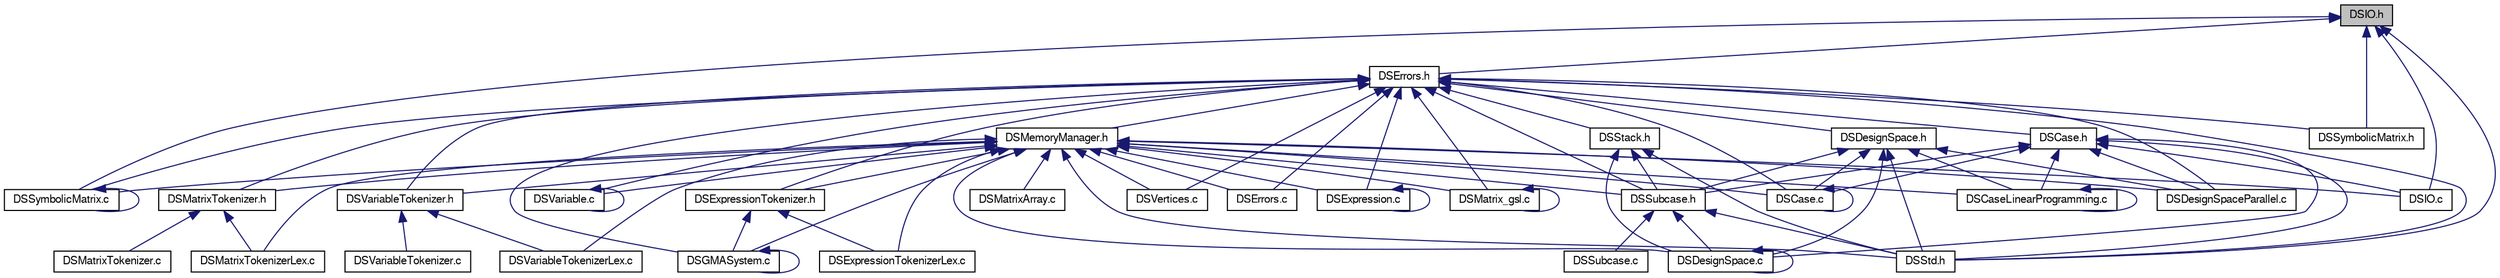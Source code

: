 digraph G
{
  edge [fontname="FreeSans",fontsize="10",labelfontname="FreeSans",labelfontsize="10"];
  node [fontname="FreeSans",fontsize="10",shape=record];
  Node1 [label="DSIO.h",height=0.2,width=0.4,color="black", fillcolor="grey75", style="filled" fontcolor="black"];
  Node1 -> Node2 [dir=back,color="midnightblue",fontsize="10",style="solid",fontname="FreeSans"];
  Node2 [label="DSErrors.h",height=0.2,width=0.4,color="black", fillcolor="white", style="filled",URL="$_d_s_errors_8h.html",tooltip="Header file with functions for error and exception handling."];
  Node2 -> Node3 [dir=back,color="midnightblue",fontsize="10",style="solid",fontname="FreeSans"];
  Node3 [label="DSCase.c",height=0.2,width=0.4,color="black", fillcolor="white", style="filled",URL="$_d_s_case_8c.html",tooltip="Implementation file with functions for dealing with cases in design space."];
  Node3 -> Node3 [dir=back,color="midnightblue",fontsize="10",style="solid",fontname="FreeSans"];
  Node2 -> Node4 [dir=back,color="midnightblue",fontsize="10",style="solid",fontname="FreeSans"];
  Node4 [label="DSCase.h",height=0.2,width=0.4,color="black", fillcolor="white", style="filled",URL="$_d_s_case_8h.html",tooltip="Header file with functions for dealing with cases in design space."];
  Node4 -> Node3 [dir=back,color="midnightblue",fontsize="10",style="solid",fontname="FreeSans"];
  Node4 -> Node5 [dir=back,color="midnightblue",fontsize="10",style="solid",fontname="FreeSans"];
  Node5 [label="DSCaseLinearProgramming.c",height=0.2,width=0.4,color="black", fillcolor="white", style="filled",URL="$_d_s_case_linear_programming_8c.html",tooltip="Implementation file with functions for linear programming operations dealing with..."];
  Node5 -> Node5 [dir=back,color="midnightblue",fontsize="10",style="solid",fontname="FreeSans"];
  Node4 -> Node6 [dir=back,color="midnightblue",fontsize="10",style="solid",fontname="FreeSans"];
  Node6 [label="DSDesignSpace.c",height=0.2,width=0.4,color="black", fillcolor="white", style="filled",URL="$_d_s_design_space_8c.html",tooltip="Implementation file with functions for dealing with Design Spaces."];
  Node6 -> Node6 [dir=back,color="midnightblue",fontsize="10",style="solid",fontname="FreeSans"];
  Node4 -> Node7 [dir=back,color="midnightblue",fontsize="10",style="solid",fontname="FreeSans"];
  Node7 [label="DSDesignSpaceParallel.c",height=0.2,width=0.4,color="black", fillcolor="white", style="filled",URL="$_d_s_design_space_parallel_8c.html",tooltip="Implementation file with functions for dealing with parallel operatirons used by..."];
  Node4 -> Node8 [dir=back,color="midnightblue",fontsize="10",style="solid",fontname="FreeSans"];
  Node8 [label="DSIO.c",height=0.2,width=0.4,color="black", fillcolor="white", style="filled",URL="$_d_s_i_o_8c.html",tooltip="Implementation file with standard input and output functions."];
  Node4 -> Node9 [dir=back,color="midnightblue",fontsize="10",style="solid",fontname="FreeSans"];
  Node9 [label="DSStd.h",height=0.2,width=0.4,color="black", fillcolor="white", style="filled",URL="$_d_s_std_8h.html",tooltip="Header file for the design space toolbox."];
  Node4 -> Node10 [dir=back,color="midnightblue",fontsize="10",style="solid",fontname="FreeSans"];
  Node10 [label="DSSubcase.h",height=0.2,width=0.4,color="black", fillcolor="white", style="filled",URL="$_d_s_subcase_8h.html",tooltip="Header file with functions for dealing with subcases."];
  Node10 -> Node6 [dir=back,color="midnightblue",fontsize="10",style="solid",fontname="FreeSans"];
  Node10 -> Node9 [dir=back,color="midnightblue",fontsize="10",style="solid",fontname="FreeSans"];
  Node10 -> Node11 [dir=back,color="midnightblue",fontsize="10",style="solid",fontname="FreeSans"];
  Node11 [label="DSSubcase.c",height=0.2,width=0.4,color="black", fillcolor="white", style="filled",URL="$_d_s_subcase_8c.html",tooltip="Implementation file with functions for dealing with subcases."];
  Node2 -> Node12 [dir=back,color="midnightblue",fontsize="10",style="solid",fontname="FreeSans"];
  Node12 [label="DSDesignSpace.h",height=0.2,width=0.4,color="black", fillcolor="white", style="filled",URL="$_d_s_design_space_8h.html",tooltip="Header file with functions for dealing with Design Spaces."];
  Node12 -> Node3 [dir=back,color="midnightblue",fontsize="10",style="solid",fontname="FreeSans"];
  Node12 -> Node5 [dir=back,color="midnightblue",fontsize="10",style="solid",fontname="FreeSans"];
  Node12 -> Node6 [dir=back,color="midnightblue",fontsize="10",style="solid",fontname="FreeSans"];
  Node12 -> Node7 [dir=back,color="midnightblue",fontsize="10",style="solid",fontname="FreeSans"];
  Node12 -> Node9 [dir=back,color="midnightblue",fontsize="10",style="solid",fontname="FreeSans"];
  Node12 -> Node10 [dir=back,color="midnightblue",fontsize="10",style="solid",fontname="FreeSans"];
  Node2 -> Node7 [dir=back,color="midnightblue",fontsize="10",style="solid",fontname="FreeSans"];
  Node2 -> Node13 [dir=back,color="midnightblue",fontsize="10",style="solid",fontname="FreeSans"];
  Node13 [label="DSErrors.c",height=0.2,width=0.4,color="black", fillcolor="white", style="filled",URL="$_d_s_errors_8c.html",tooltip="Implementation file with functions for error and exception handling."];
  Node2 -> Node14 [dir=back,color="midnightblue",fontsize="10",style="solid",fontname="FreeSans"];
  Node14 [label="DSExpression.c",height=0.2,width=0.4,color="black", fillcolor="white", style="filled",URL="$_d_s_expression_8c.html",tooltip="Implementation file with functions for dealing with mathematical expressions."];
  Node14 -> Node14 [dir=back,color="midnightblue",fontsize="10",style="solid",fontname="FreeSans"];
  Node2 -> Node15 [dir=back,color="midnightblue",fontsize="10",style="solid",fontname="FreeSans"];
  Node15 [label="DSExpressionTokenizer.h",height=0.2,width=0.4,color="black", fillcolor="white", style="filled",URL="$_d_s_expression_tokenizer_8h_source.html"];
  Node15 -> Node16 [dir=back,color="midnightblue",fontsize="10",style="solid",fontname="FreeSans"];
  Node16 [label="DSExpressionTokenizerLex.c",height=0.2,width=0.4,color="black", fillcolor="white", style="filled",URL="$_d_s_expression_tokenizer_lex_8c.html",tooltip="Implementation file with functions for tokenizing matrices, generated by flex."];
  Node15 -> Node17 [dir=back,color="midnightblue",fontsize="10",style="solid",fontname="FreeSans"];
  Node17 [label="DSGMASystem.c",height=0.2,width=0.4,color="black", fillcolor="white", style="filled",URL="$_d_s_g_m_a_system_8c.html",tooltip="Implementation file with functions for dealing with GMA Systems."];
  Node17 -> Node17 [dir=back,color="midnightblue",fontsize="10",style="solid",fontname="FreeSans"];
  Node2 -> Node17 [dir=back,color="midnightblue",fontsize="10",style="solid",fontname="FreeSans"];
  Node2 -> Node18 [dir=back,color="midnightblue",fontsize="10",style="solid",fontname="FreeSans"];
  Node18 [label="DSMatrix_gsl.c",height=0.2,width=0.4,color="black", fillcolor="white", style="filled",URL="$_d_s_matrix__gsl_8c.html",tooltip="Implementation file with functions for dealing with matrices using the GNU Scientific..."];
  Node18 -> Node18 [dir=back,color="midnightblue",fontsize="10",style="solid",fontname="FreeSans"];
  Node2 -> Node19 [dir=back,color="midnightblue",fontsize="10",style="solid",fontname="FreeSans"];
  Node19 [label="DSMatrixTokenizer.h",height=0.2,width=0.4,color="black", fillcolor="white", style="filled",URL="$_d_s_matrix_tokenizer_8h.html",tooltip="Header file with functions for tokenizing matrices."];
  Node19 -> Node20 [dir=back,color="midnightblue",fontsize="10",style="solid",fontname="FreeSans"];
  Node20 [label="DSMatrixTokenizer.c",height=0.2,width=0.4,color="black", fillcolor="white", style="filled",URL="$_d_s_matrix_tokenizer_8c.html",tooltip="Implementation file with functions for tokenizing with matrices."];
  Node19 -> Node21 [dir=back,color="midnightblue",fontsize="10",style="solid",fontname="FreeSans"];
  Node21 [label="DSMatrixTokenizerLex.c",height=0.2,width=0.4,color="black", fillcolor="white", style="filled",URL="$_d_s_matrix_tokenizer_lex_8c.html",tooltip="Implementation file with functions for tokenizing matrices, generated by flex."];
  Node2 -> Node22 [dir=back,color="midnightblue",fontsize="10",style="solid",fontname="FreeSans"];
  Node22 [label="DSMemoryManager.h",height=0.2,width=0.4,color="black", fillcolor="white", style="filled",URL="$_d_s_memory_manager_8h.html",tooltip="Header file with functions for secure memory allocation."];
  Node22 -> Node3 [dir=back,color="midnightblue",fontsize="10",style="solid",fontname="FreeSans"];
  Node22 -> Node5 [dir=back,color="midnightblue",fontsize="10",style="solid",fontname="FreeSans"];
  Node22 -> Node6 [dir=back,color="midnightblue",fontsize="10",style="solid",fontname="FreeSans"];
  Node22 -> Node7 [dir=back,color="midnightblue",fontsize="10",style="solid",fontname="FreeSans"];
  Node22 -> Node13 [dir=back,color="midnightblue",fontsize="10",style="solid",fontname="FreeSans"];
  Node22 -> Node14 [dir=back,color="midnightblue",fontsize="10",style="solid",fontname="FreeSans"];
  Node22 -> Node15 [dir=back,color="midnightblue",fontsize="10",style="solid",fontname="FreeSans"];
  Node22 -> Node16 [dir=back,color="midnightblue",fontsize="10",style="solid",fontname="FreeSans"];
  Node22 -> Node17 [dir=back,color="midnightblue",fontsize="10",style="solid",fontname="FreeSans"];
  Node22 -> Node8 [dir=back,color="midnightblue",fontsize="10",style="solid",fontname="FreeSans"];
  Node22 -> Node18 [dir=back,color="midnightblue",fontsize="10",style="solid",fontname="FreeSans"];
  Node22 -> Node23 [dir=back,color="midnightblue",fontsize="10",style="solid",fontname="FreeSans"];
  Node23 [label="DSMatrixArray.c",height=0.2,width=0.4,color="black", fillcolor="white", style="filled",URL="$_d_s_matrix_array_8c.html",tooltip="Implementation file with functions for dealing with matrix arrays."];
  Node22 -> Node19 [dir=back,color="midnightblue",fontsize="10",style="solid",fontname="FreeSans"];
  Node22 -> Node21 [dir=back,color="midnightblue",fontsize="10",style="solid",fontname="FreeSans"];
  Node22 -> Node9 [dir=back,color="midnightblue",fontsize="10",style="solid",fontname="FreeSans"];
  Node22 -> Node10 [dir=back,color="midnightblue",fontsize="10",style="solid",fontname="FreeSans"];
  Node22 -> Node24 [dir=back,color="midnightblue",fontsize="10",style="solid",fontname="FreeSans"];
  Node24 [label="DSSymbolicMatrix.c",height=0.2,width=0.4,color="black", fillcolor="white", style="filled",URL="$_d_s_symbolic_matrix_8c.html",tooltip="Implementation file with functions for dealing with symbolic matrices."];
  Node24 -> Node24 [dir=back,color="midnightblue",fontsize="10",style="solid",fontname="FreeSans"];
  Node22 -> Node25 [dir=back,color="midnightblue",fontsize="10",style="solid",fontname="FreeSans"];
  Node25 [label="DSVariable.c",height=0.2,width=0.4,color="black", fillcolor="white", style="filled",URL="$_d_s_variable_8c.html",tooltip="Implementation file with functions the DSInternalDictionary object."];
  Node25 -> Node25 [dir=back,color="midnightblue",fontsize="10",style="solid",fontname="FreeSans"];
  Node22 -> Node26 [dir=back,color="midnightblue",fontsize="10",style="solid",fontname="FreeSans"];
  Node26 [label="DSVariableTokenizer.h",height=0.2,width=0.4,color="black", fillcolor="white", style="filled",URL="$_d_s_variable_tokenizer_8h_source.html"];
  Node26 -> Node27 [dir=back,color="midnightblue",fontsize="10",style="solid",fontname="FreeSans"];
  Node27 [label="DSVariableTokenizer.c",height=0.2,width=0.4,color="black", fillcolor="white", style="filled",URL="$_d_s_variable_tokenizer_8c.html",tooltip="Implementation file with functions for tokenizing with matrices."];
  Node26 -> Node28 [dir=back,color="midnightblue",fontsize="10",style="solid",fontname="FreeSans"];
  Node28 [label="DSVariableTokenizerLex.c",height=0.2,width=0.4,color="black", fillcolor="white", style="filled",URL="$_d_s_variable_tokenizer_lex_8c.html",tooltip="Implementation file with functions for tokenizing matrices, generated by flex."];
  Node22 -> Node28 [dir=back,color="midnightblue",fontsize="10",style="solid",fontname="FreeSans"];
  Node22 -> Node29 [dir=back,color="midnightblue",fontsize="10",style="solid",fontname="FreeSans"];
  Node29 [label="DSVertices.c",height=0.2,width=0.4,color="black", fillcolor="white", style="filled",URL="$_d_s_vertices_8c.html",tooltip="Implementation file with functions for dealing with n-dimensional vertices."];
  Node2 -> Node30 [dir=back,color="midnightblue",fontsize="10",style="solid",fontname="FreeSans"];
  Node30 [label="DSStack.h",height=0.2,width=0.4,color="black", fillcolor="white", style="filled",URL="$_d_s_stack_8h.html",tooltip="Implementation file with functions for dealing with stack objects."];
  Node30 -> Node6 [dir=back,color="midnightblue",fontsize="10",style="solid",fontname="FreeSans"];
  Node30 -> Node9 [dir=back,color="midnightblue",fontsize="10",style="solid",fontname="FreeSans"];
  Node30 -> Node10 [dir=back,color="midnightblue",fontsize="10",style="solid",fontname="FreeSans"];
  Node2 -> Node9 [dir=back,color="midnightblue",fontsize="10",style="solid",fontname="FreeSans"];
  Node2 -> Node10 [dir=back,color="midnightblue",fontsize="10",style="solid",fontname="FreeSans"];
  Node2 -> Node24 [dir=back,color="midnightblue",fontsize="10",style="solid",fontname="FreeSans"];
  Node2 -> Node31 [dir=back,color="midnightblue",fontsize="10",style="solid",fontname="FreeSans"];
  Node31 [label="DSSymbolicMatrix.h",height=0.2,width=0.4,color="black", fillcolor="white", style="filled",URL="$_d_s_symbolic_matrix_8h.html",tooltip="Header file with functions for dealing with symbolic matrices."];
  Node2 -> Node25 [dir=back,color="midnightblue",fontsize="10",style="solid",fontname="FreeSans"];
  Node2 -> Node26 [dir=back,color="midnightblue",fontsize="10",style="solid",fontname="FreeSans"];
  Node2 -> Node29 [dir=back,color="midnightblue",fontsize="10",style="solid",fontname="FreeSans"];
  Node1 -> Node8 [dir=back,color="midnightblue",fontsize="10",style="solid",fontname="FreeSans"];
  Node1 -> Node9 [dir=back,color="midnightblue",fontsize="10",style="solid",fontname="FreeSans"];
  Node1 -> Node24 [dir=back,color="midnightblue",fontsize="10",style="solid",fontname="FreeSans"];
  Node1 -> Node31 [dir=back,color="midnightblue",fontsize="10",style="solid",fontname="FreeSans"];
}
